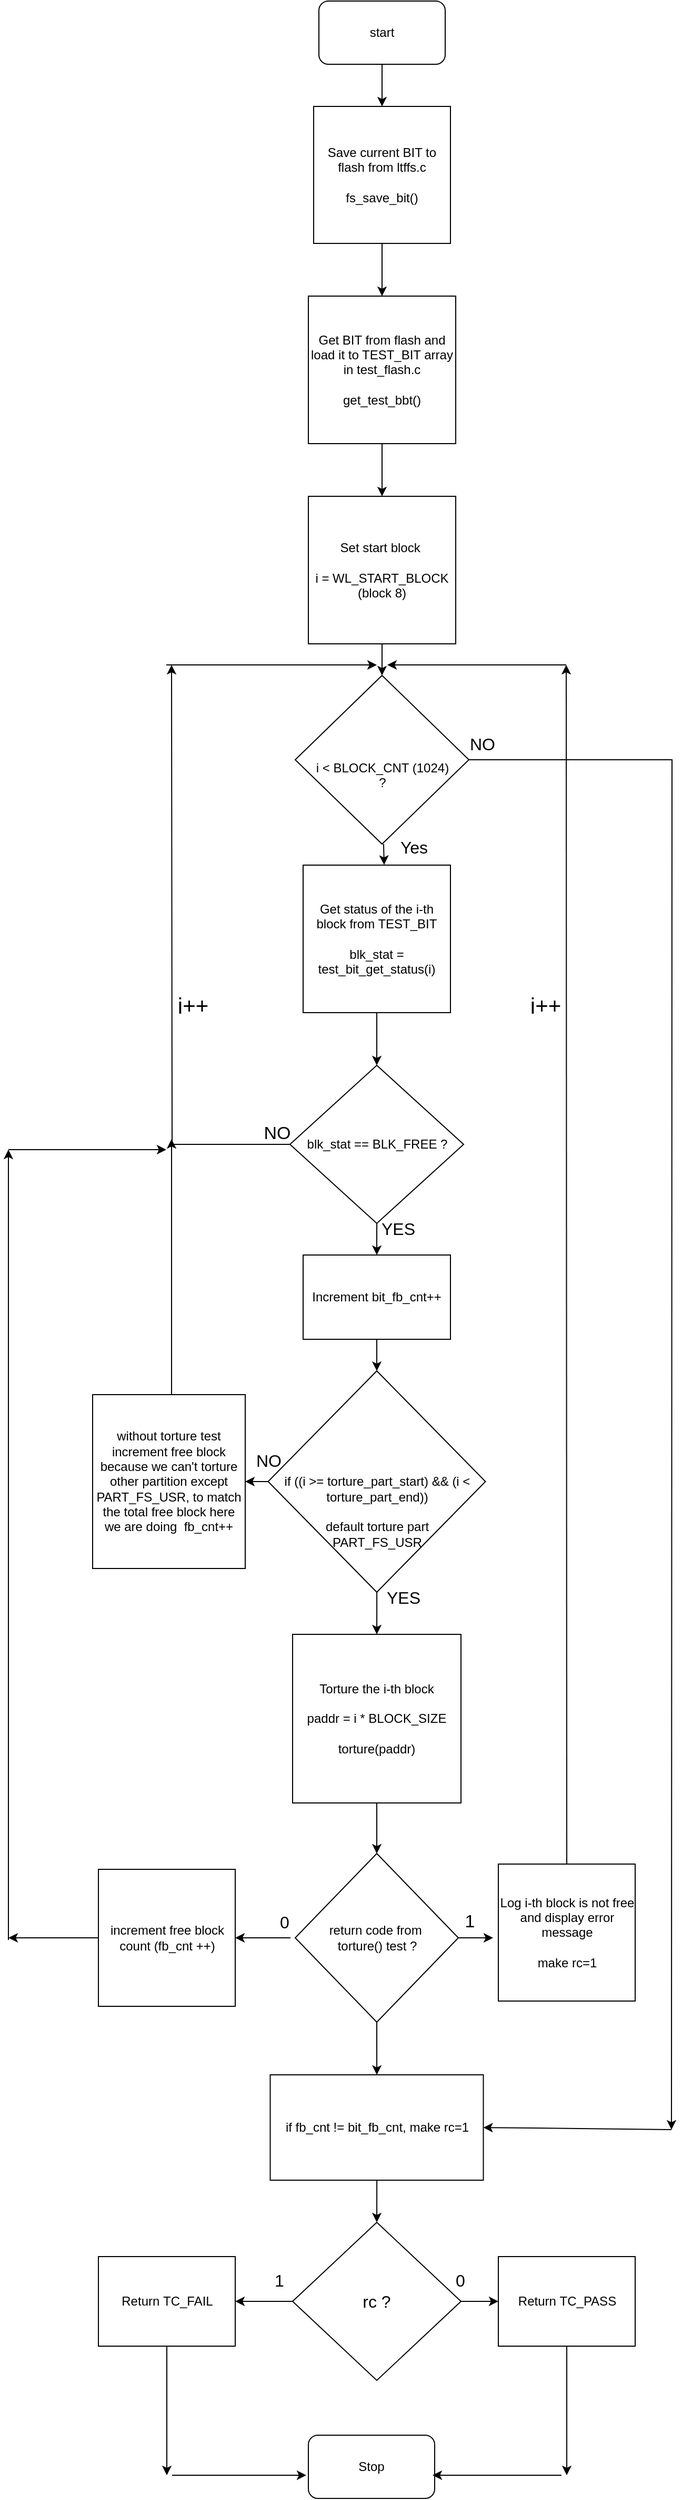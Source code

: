 <mxfile version="24.2.1" type="github">
  <diagram name="Page-1" id="3v_p0arT9vjumwwHP8JX">
    <mxGraphModel dx="1221" dy="733" grid="1" gridSize="10" guides="1" tooltips="1" connect="1" arrows="1" fold="1" page="1" pageScale="1" pageWidth="827" pageHeight="1169" math="0" shadow="0">
      <root>
        <mxCell id="0" />
        <mxCell id="1" parent="0" />
        <mxCell id="4gxvxBFfsv67P0vdj7MG-8" style="edgeStyle=orthogonalEdgeStyle;rounded=0;orthogonalLoop=1;jettySize=auto;html=1;exitX=0.5;exitY=1;exitDx=0;exitDy=0;entryX=0.5;entryY=0;entryDx=0;entryDy=0;" parent="1" source="4gxvxBFfsv67P0vdj7MG-1" target="4gxvxBFfsv67P0vdj7MG-2" edge="1">
          <mxGeometry relative="1" as="geometry" />
        </mxCell>
        <mxCell id="4gxvxBFfsv67P0vdj7MG-1" value="start" style="rounded=1;whiteSpace=wrap;html=1;" parent="1" vertex="1">
          <mxGeometry x="345" y="10" width="120" height="60" as="geometry" />
        </mxCell>
        <mxCell id="4gxvxBFfsv67P0vdj7MG-9" style="edgeStyle=orthogonalEdgeStyle;rounded=0;orthogonalLoop=1;jettySize=auto;html=1;exitX=0.5;exitY=1;exitDx=0;exitDy=0;entryX=0.5;entryY=0;entryDx=0;entryDy=0;" parent="1" source="4gxvxBFfsv67P0vdj7MG-2" target="4gxvxBFfsv67P0vdj7MG-3" edge="1">
          <mxGeometry relative="1" as="geometry" />
        </mxCell>
        <mxCell id="4gxvxBFfsv67P0vdj7MG-2" value="Save current BIT to flash from ltffs.c&lt;div&gt;&lt;br&gt;&lt;/div&gt;&lt;div&gt;fs_save_bit()&lt;br&gt;&lt;/div&gt;" style="whiteSpace=wrap;html=1;aspect=fixed;" parent="1" vertex="1">
          <mxGeometry x="340" y="110" width="130" height="130" as="geometry" />
        </mxCell>
        <mxCell id="4gxvxBFfsv67P0vdj7MG-10" style="edgeStyle=orthogonalEdgeStyle;rounded=0;orthogonalLoop=1;jettySize=auto;html=1;exitX=0.5;exitY=1;exitDx=0;exitDy=0;entryX=0.5;entryY=0;entryDx=0;entryDy=0;" parent="1" source="4gxvxBFfsv67P0vdj7MG-3" target="4gxvxBFfsv67P0vdj7MG-4" edge="1">
          <mxGeometry relative="1" as="geometry" />
        </mxCell>
        <mxCell id="4gxvxBFfsv67P0vdj7MG-3" value="Get BIT from flash and load it to TEST_BIT array in test_flash.c&lt;br&gt;&lt;br&gt;get_test_bbt()" style="whiteSpace=wrap;html=1;aspect=fixed;" parent="1" vertex="1">
          <mxGeometry x="335" y="290" width="140" height="140" as="geometry" />
        </mxCell>
        <mxCell id="4gxvxBFfsv67P0vdj7MG-44" value="" style="edgeStyle=orthogonalEdgeStyle;rounded=0;orthogonalLoop=1;jettySize=auto;html=1;" parent="1" source="4gxvxBFfsv67P0vdj7MG-4" target="4gxvxBFfsv67P0vdj7MG-41" edge="1">
          <mxGeometry relative="1" as="geometry" />
        </mxCell>
        <mxCell id="4gxvxBFfsv67P0vdj7MG-4" value="Set start block&amp;nbsp;&lt;div&gt;&lt;br&gt;&lt;/div&gt;&lt;div&gt;i =&amp;nbsp;WL_START_BLOCK&lt;/div&gt;&lt;div&gt;(block 8)&lt;/div&gt;" style="whiteSpace=wrap;html=1;aspect=fixed;" parent="1" vertex="1">
          <mxGeometry x="335" y="480" width="140" height="140" as="geometry" />
        </mxCell>
        <mxCell id="4gxvxBFfsv67P0vdj7MG-15" style="edgeStyle=orthogonalEdgeStyle;rounded=0;orthogonalLoop=1;jettySize=auto;html=1;" parent="1" source="4gxvxBFfsv67P0vdj7MG-5" edge="1">
          <mxGeometry relative="1" as="geometry">
            <mxPoint x="205" y="640" as="targetPoint" />
          </mxGeometry>
        </mxCell>
        <mxCell id="4gxvxBFfsv67P0vdj7MG-5" value="blk_stat == BLK_FREE ?" style="rhombus;whiteSpace=wrap;html=1;" parent="1" vertex="1">
          <mxGeometry x="317.5" y="1020" width="165" height="150" as="geometry" />
        </mxCell>
        <mxCell id="4gxvxBFfsv67P0vdj7MG-13" style="edgeStyle=orthogonalEdgeStyle;rounded=0;orthogonalLoop=1;jettySize=auto;html=1;exitX=0.5;exitY=1;exitDx=0;exitDy=0;entryX=0.5;entryY=0;entryDx=0;entryDy=0;" parent="1" source="4gxvxBFfsv67P0vdj7MG-6" target="4gxvxBFfsv67P0vdj7MG-5" edge="1">
          <mxGeometry relative="1" as="geometry" />
        </mxCell>
        <mxCell id="4gxvxBFfsv67P0vdj7MG-6" value="Get status of the i-th block from TEST_BIT&lt;br&gt;&lt;br&gt;blk_stat = test_bit_get_status(i)" style="whiteSpace=wrap;html=1;aspect=fixed;" parent="1" vertex="1">
          <mxGeometry x="330" y="830" width="140" height="140" as="geometry" />
        </mxCell>
        <mxCell id="4gxvxBFfsv67P0vdj7MG-17" value="" style="endArrow=classic;html=1;rounded=0;" parent="1" edge="1">
          <mxGeometry width="50" height="50" relative="1" as="geometry">
            <mxPoint x="200" y="640" as="sourcePoint" />
            <mxPoint x="400" y="640" as="targetPoint" />
          </mxGeometry>
        </mxCell>
        <mxCell id="4gxvxBFfsv67P0vdj7MG-18" value="NO" style="text;html=1;align=center;verticalAlign=middle;resizable=0;points=[];autosize=1;strokeColor=none;fillColor=none;fontSize=17;" parent="1" vertex="1">
          <mxGeometry x="280" y="1070" width="50" height="30" as="geometry" />
        </mxCell>
        <mxCell id="4gxvxBFfsv67P0vdj7MG-20" value="i++" style="text;html=1;align=center;verticalAlign=middle;resizable=0;points=[];autosize=1;strokeColor=none;fillColor=none;fontSize=21;" parent="1" vertex="1">
          <mxGeometry x="200" y="943" width="50" height="40" as="geometry" />
        </mxCell>
        <mxCell id="2WBMr5JfwW9Vrp4sROON-11" value="" style="edgeStyle=orthogonalEdgeStyle;rounded=0;orthogonalLoop=1;jettySize=auto;html=1;" edge="1" parent="1" source="4gxvxBFfsv67P0vdj7MG-23" target="4gxvxBFfsv67P0vdj7MG-25">
          <mxGeometry relative="1" as="geometry" />
        </mxCell>
        <mxCell id="4gxvxBFfsv67P0vdj7MG-23" value="Torture the i-th block&lt;div&gt;&lt;br&gt;paddr = i * BLOCK_SIZE&lt;br&gt;&lt;br&gt;torture(paddr)&lt;br&gt;&lt;/div&gt;" style="whiteSpace=wrap;html=1;aspect=fixed;" parent="1" vertex="1">
          <mxGeometry x="320" y="1560" width="160" height="160" as="geometry" />
        </mxCell>
        <mxCell id="4gxvxBFfsv67P0vdj7MG-33" style="edgeStyle=orthogonalEdgeStyle;rounded=0;orthogonalLoop=1;jettySize=auto;html=1;entryX=1;entryY=0.5;entryDx=0;entryDy=0;" parent="1" edge="1">
          <mxGeometry relative="1" as="geometry">
            <mxPoint x="318" y="1848" as="sourcePoint" />
            <mxPoint x="265.5" y="1848" as="targetPoint" />
          </mxGeometry>
        </mxCell>
        <mxCell id="4gxvxBFfsv67P0vdj7MG-35" style="edgeStyle=orthogonalEdgeStyle;rounded=0;orthogonalLoop=1;jettySize=auto;html=1;entryX=0;entryY=0.5;entryDx=0;entryDy=0;" parent="1" edge="1">
          <mxGeometry relative="1" as="geometry">
            <mxPoint x="473" y="1848" as="sourcePoint" />
            <mxPoint x="510.5" y="1848" as="targetPoint" />
          </mxGeometry>
        </mxCell>
        <mxCell id="2WBMr5JfwW9Vrp4sROON-12" value="" style="edgeStyle=orthogonalEdgeStyle;rounded=0;orthogonalLoop=1;jettySize=auto;html=1;" edge="1" parent="1" source="4gxvxBFfsv67P0vdj7MG-25" target="4gxvxBFfsv67P0vdj7MG-51">
          <mxGeometry relative="1" as="geometry" />
        </mxCell>
        <mxCell id="4gxvxBFfsv67P0vdj7MG-25" value="return code from&amp;nbsp;&lt;div&gt;torture() test ?&lt;/div&gt;" style="rhombus;whiteSpace=wrap;html=1;" parent="1" vertex="1">
          <mxGeometry x="322.5" y="1768" width="155" height="160" as="geometry" />
        </mxCell>
        <mxCell id="4gxvxBFfsv67P0vdj7MG-28" value="YES" style="text;html=1;align=center;verticalAlign=middle;resizable=0;points=[];autosize=1;strokeColor=none;fillColor=none;fontSize=16;" parent="1" vertex="1">
          <mxGeometry x="390" y="1160" width="60" height="30" as="geometry" />
        </mxCell>
        <mxCell id="4gxvxBFfsv67P0vdj7MG-32" style="edgeStyle=orthogonalEdgeStyle;rounded=0;orthogonalLoop=1;jettySize=auto;html=1;" parent="1" edge="1">
          <mxGeometry relative="1" as="geometry">
            <mxPoint x="205" y="1090" as="targetPoint" />
            <mxPoint x="205" y="1395" as="sourcePoint" />
          </mxGeometry>
        </mxCell>
        <mxCell id="4gxvxBFfsv67P0vdj7MG-30" value="&lt;div&gt;increment free block count (fb_cnt ++)&lt;/div&gt;" style="whiteSpace=wrap;html=1;aspect=fixed;" parent="1" vertex="1">
          <mxGeometry x="135.5" y="1783" width="130" height="130" as="geometry" />
        </mxCell>
        <mxCell id="4gxvxBFfsv67P0vdj7MG-36" style="edgeStyle=orthogonalEdgeStyle;rounded=0;orthogonalLoop=1;jettySize=auto;html=1;exitX=0.5;exitY=0;exitDx=0;exitDy=0;" parent="1" edge="1" source="4gxvxBFfsv67P0vdj7MG-34">
          <mxGeometry relative="1" as="geometry">
            <mxPoint x="580" y="640" as="targetPoint" />
            <mxPoint x="580" y="1390" as="sourcePoint" />
          </mxGeometry>
        </mxCell>
        <mxCell id="4gxvxBFfsv67P0vdj7MG-34" value="Log i-th block is not free and display error message&lt;br&gt;&lt;br&gt;make rc=1" style="whiteSpace=wrap;html=1;aspect=fixed;" parent="1" vertex="1">
          <mxGeometry x="515.5" y="1778" width="130" height="130" as="geometry" />
        </mxCell>
        <mxCell id="4gxvxBFfsv67P0vdj7MG-37" value="" style="endArrow=classic;html=1;rounded=0;" parent="1" edge="1">
          <mxGeometry width="50" height="50" relative="1" as="geometry">
            <mxPoint x="580" y="640" as="sourcePoint" />
            <mxPoint x="410" y="640" as="targetPoint" />
          </mxGeometry>
        </mxCell>
        <mxCell id="4gxvxBFfsv67P0vdj7MG-38" value="1" style="text;html=1;align=center;verticalAlign=middle;resizable=0;points=[];autosize=1;strokeColor=none;fillColor=none;fontSize=17;" parent="1" vertex="1">
          <mxGeometry x="473.25" y="1818" width="30" height="30" as="geometry" />
        </mxCell>
        <mxCell id="4gxvxBFfsv67P0vdj7MG-39" value="0" style="text;html=1;align=center;verticalAlign=middle;resizable=0;points=[];autosize=1;strokeColor=none;fillColor=none;fontSize=16;" parent="1" vertex="1">
          <mxGeometry x="296.75" y="1818" width="30" height="30" as="geometry" />
        </mxCell>
        <mxCell id="4gxvxBFfsv67P0vdj7MG-40" value="i++" style="text;html=1;align=center;verticalAlign=middle;resizable=0;points=[];autosize=1;strokeColor=none;fillColor=none;fontSize=21;" parent="1" vertex="1">
          <mxGeometry x="535" y="943" width="50" height="40" as="geometry" />
        </mxCell>
        <mxCell id="4gxvxBFfsv67P0vdj7MG-48" style="edgeStyle=orthogonalEdgeStyle;rounded=0;orthogonalLoop=1;jettySize=auto;html=1;" parent="1" source="4gxvxBFfsv67P0vdj7MG-41" edge="1">
          <mxGeometry relative="1" as="geometry">
            <mxPoint x="680" y="2030" as="targetPoint" />
          </mxGeometry>
        </mxCell>
        <mxCell id="4gxvxBFfsv67P0vdj7MG-41" value="&lt;br&gt;&lt;br&gt;i &amp;lt; BLOCK_CNT (1024)&lt;br&gt;?" style="rhombus;whiteSpace=wrap;html=1;" parent="1" vertex="1">
          <mxGeometry x="322.5" y="650" width="165" height="160" as="geometry" />
        </mxCell>
        <mxCell id="4gxvxBFfsv67P0vdj7MG-46" value="" style="endArrow=classic;html=1;rounded=0;entryX=0.55;entryY=-0.002;entryDx=0;entryDy=0;exitX=0.53;exitY=1;exitDx=0;exitDy=0;entryPerimeter=0;exitPerimeter=0;" parent="1" target="4gxvxBFfsv67P0vdj7MG-6" edge="1">
          <mxGeometry width="50" height="50" relative="1" as="geometry">
            <mxPoint x="406.47" y="810" as="sourcePoint" />
            <mxPoint x="403.52" y="829.58" as="targetPoint" />
          </mxGeometry>
        </mxCell>
        <mxCell id="4gxvxBFfsv67P0vdj7MG-47" value="&lt;font style=&quot;font-size: 16px;&quot;&gt;Yes&lt;/font&gt;" style="text;html=1;align=center;verticalAlign=middle;resizable=0;points=[];autosize=1;strokeColor=none;fillColor=none;" parent="1" vertex="1">
          <mxGeometry x="410" y="798" width="50" height="30" as="geometry" />
        </mxCell>
        <mxCell id="4gxvxBFfsv67P0vdj7MG-49" value="&lt;font style=&quot;font-size: 16px;&quot;&gt;NO&lt;/font&gt;" style="text;html=1;align=center;verticalAlign=middle;resizable=0;points=[];autosize=1;strokeColor=none;fillColor=none;" parent="1" vertex="1">
          <mxGeometry x="475" y="700" width="50" height="30" as="geometry" />
        </mxCell>
        <mxCell id="4gxvxBFfsv67P0vdj7MG-55" value="" style="edgeStyle=orthogonalEdgeStyle;rounded=0;orthogonalLoop=1;jettySize=auto;html=1;" parent="1" source="4gxvxBFfsv67P0vdj7MG-51" target="4gxvxBFfsv67P0vdj7MG-53" edge="1">
          <mxGeometry relative="1" as="geometry" />
        </mxCell>
        <mxCell id="4gxvxBFfsv67P0vdj7MG-51" value="if fb_cnt != bit_fb_cnt, make rc=1" style="rounded=0;whiteSpace=wrap;html=1;" parent="1" vertex="1">
          <mxGeometry x="298.75" y="1978" width="202.5" height="100" as="geometry" />
        </mxCell>
        <mxCell id="4gxvxBFfsv67P0vdj7MG-52" value="" style="endArrow=classic;html=1;rounded=0;entryX=1;entryY=0.5;entryDx=0;entryDy=0;" parent="1" target="4gxvxBFfsv67P0vdj7MG-51" edge="1">
          <mxGeometry width="50" height="50" relative="1" as="geometry">
            <mxPoint x="680" y="2030" as="sourcePoint" />
            <mxPoint x="574.5" y="1778" as="targetPoint" />
          </mxGeometry>
        </mxCell>
        <mxCell id="4gxvxBFfsv67P0vdj7MG-58" value="" style="edgeStyle=orthogonalEdgeStyle;rounded=0;orthogonalLoop=1;jettySize=auto;html=1;" parent="1" source="4gxvxBFfsv67P0vdj7MG-53" target="4gxvxBFfsv67P0vdj7MG-56" edge="1">
          <mxGeometry relative="1" as="geometry" />
        </mxCell>
        <mxCell id="4gxvxBFfsv67P0vdj7MG-59" value="" style="edgeStyle=orthogonalEdgeStyle;rounded=0;orthogonalLoop=1;jettySize=auto;html=1;" parent="1" source="4gxvxBFfsv67P0vdj7MG-53" target="4gxvxBFfsv67P0vdj7MG-57" edge="1">
          <mxGeometry relative="1" as="geometry" />
        </mxCell>
        <mxCell id="4gxvxBFfsv67P0vdj7MG-53" value="&lt;font style=&quot;font-size: 16px;&quot;&gt;rc ?&lt;/font&gt;" style="rhombus;whiteSpace=wrap;html=1;" parent="1" vertex="1">
          <mxGeometry x="320" y="2118" width="160" height="150" as="geometry" />
        </mxCell>
        <mxCell id="4gxvxBFfsv67P0vdj7MG-61" style="edgeStyle=orthogonalEdgeStyle;rounded=0;orthogonalLoop=1;jettySize=auto;html=1;" parent="1" source="4gxvxBFfsv67P0vdj7MG-56" edge="1">
          <mxGeometry relative="1" as="geometry">
            <mxPoint x="200.5" y="2358" as="targetPoint" />
          </mxGeometry>
        </mxCell>
        <mxCell id="4gxvxBFfsv67P0vdj7MG-56" value="Return&amp;nbsp;TC_FAIL" style="rounded=0;whiteSpace=wrap;html=1;" parent="1" vertex="1">
          <mxGeometry x="135.5" y="2150.5" width="130" height="85" as="geometry" />
        </mxCell>
        <mxCell id="4gxvxBFfsv67P0vdj7MG-62" style="edgeStyle=orthogonalEdgeStyle;rounded=0;orthogonalLoop=1;jettySize=auto;html=1;" parent="1" source="4gxvxBFfsv67P0vdj7MG-57" edge="1">
          <mxGeometry relative="1" as="geometry">
            <mxPoint x="580.5" y="2358" as="targetPoint" />
          </mxGeometry>
        </mxCell>
        <mxCell id="4gxvxBFfsv67P0vdj7MG-57" value="Return&amp;nbsp;TC_PASS" style="rounded=0;whiteSpace=wrap;html=1;" parent="1" vertex="1">
          <mxGeometry x="515.5" y="2150.5" width="130" height="85" as="geometry" />
        </mxCell>
        <mxCell id="4gxvxBFfsv67P0vdj7MG-60" value="Stop" style="rounded=1;whiteSpace=wrap;html=1;" parent="1" vertex="1">
          <mxGeometry x="335" y="2320" width="120" height="60" as="geometry" />
        </mxCell>
        <mxCell id="4gxvxBFfsv67P0vdj7MG-63" value="" style="endArrow=classic;html=1;rounded=0;entryX=0;entryY=0.5;entryDx=0;entryDy=0;" parent="1" edge="1">
          <mxGeometry width="50" height="50" relative="1" as="geometry">
            <mxPoint x="205.5" y="2358" as="sourcePoint" />
            <mxPoint x="333" y="2358" as="targetPoint" />
          </mxGeometry>
        </mxCell>
        <mxCell id="4gxvxBFfsv67P0vdj7MG-64" value="" style="endArrow=classic;html=1;rounded=0;entryX=1;entryY=0.5;entryDx=0;entryDy=0;" parent="1" edge="1">
          <mxGeometry width="50" height="50" relative="1" as="geometry">
            <mxPoint x="575.5" y="2358" as="sourcePoint" />
            <mxPoint x="453" y="2358" as="targetPoint" />
          </mxGeometry>
        </mxCell>
        <mxCell id="4gxvxBFfsv67P0vdj7MG-65" value="&lt;font style=&quot;font-size: 16px;&quot;&gt;1&lt;/font&gt;" style="text;html=1;align=center;verticalAlign=middle;resizable=0;points=[];autosize=1;strokeColor=none;fillColor=none;" parent="1" vertex="1">
          <mxGeometry x="291.75" y="2158" width="30" height="30" as="geometry" />
        </mxCell>
        <mxCell id="4gxvxBFfsv67P0vdj7MG-66" value="&lt;font style=&quot;font-size: 16px;&quot;&gt;0&lt;/font&gt;" style="text;html=1;align=center;verticalAlign=middle;resizable=0;points=[];autosize=1;strokeColor=none;fillColor=none;" parent="1" vertex="1">
          <mxGeometry x="464.25" y="2158" width="30" height="30" as="geometry" />
        </mxCell>
        <mxCell id="2WBMr5JfwW9Vrp4sROON-7" value="" style="edgeStyle=orthogonalEdgeStyle;rounded=0;orthogonalLoop=1;jettySize=auto;html=1;" edge="1" parent="1" source="2WBMr5JfwW9Vrp4sROON-2" target="2WBMr5JfwW9Vrp4sROON-4">
          <mxGeometry relative="1" as="geometry" />
        </mxCell>
        <mxCell id="2WBMr5JfwW9Vrp4sROON-2" value="Increment bit_fb_cnt++" style="rounded=0;whiteSpace=wrap;html=1;" vertex="1" parent="1">
          <mxGeometry x="330" y="1200" width="140" height="80" as="geometry" />
        </mxCell>
        <mxCell id="2WBMr5JfwW9Vrp4sROON-6" value="" style="edgeStyle=orthogonalEdgeStyle;rounded=0;orthogonalLoop=1;jettySize=auto;html=1;" edge="1" parent="1" source="2WBMr5JfwW9Vrp4sROON-4" target="2WBMr5JfwW9Vrp4sROON-5">
          <mxGeometry relative="1" as="geometry" />
        </mxCell>
        <mxCell id="2WBMr5JfwW9Vrp4sROON-10" value="" style="edgeStyle=orthogonalEdgeStyle;rounded=0;orthogonalLoop=1;jettySize=auto;html=1;" edge="1" parent="1" source="2WBMr5JfwW9Vrp4sROON-4" target="4gxvxBFfsv67P0vdj7MG-23">
          <mxGeometry relative="1" as="geometry" />
        </mxCell>
        <mxCell id="2WBMr5JfwW9Vrp4sROON-4" value="&lt;br&gt;&lt;br&gt;&lt;br&gt;&lt;br&gt;if ((i &amp;gt;= torture_part_start) &amp;amp;&amp;amp; (i &amp;lt; torture_part_end))&lt;br&gt;&lt;br&gt;default torture part &lt;br&gt;PART_FS_USR" style="rhombus;whiteSpace=wrap;html=1;" vertex="1" parent="1">
          <mxGeometry x="296.75" y="1310" width="206.5" height="210" as="geometry" />
        </mxCell>
        <mxCell id="2WBMr5JfwW9Vrp4sROON-5" value="without torture test increment free block because we can&#39;t torture other partition except PART_FS_USR, to match the total free block here we are doing&amp;nbsp; fb_cnt++" style="rounded=0;whiteSpace=wrap;html=1;" vertex="1" parent="1">
          <mxGeometry x="130" y="1332.5" width="145" height="165" as="geometry" />
        </mxCell>
        <mxCell id="2WBMr5JfwW9Vrp4sROON-9" value="" style="endArrow=classic;html=1;rounded=0;exitX=0.167;exitY=0.333;exitDx=0;exitDy=0;exitPerimeter=0;entryX=0.5;entryY=0;entryDx=0;entryDy=0;" edge="1" parent="1" source="4gxvxBFfsv67P0vdj7MG-28" target="2WBMr5JfwW9Vrp4sROON-2">
          <mxGeometry width="50" height="50" relative="1" as="geometry">
            <mxPoint x="430" y="1260" as="sourcePoint" />
            <mxPoint x="480" y="1210" as="targetPoint" />
          </mxGeometry>
        </mxCell>
        <mxCell id="2WBMr5JfwW9Vrp4sROON-15" value="" style="endArrow=classic;html=1;rounded=0;" edge="1" parent="1">
          <mxGeometry width="50" height="50" relative="1" as="geometry">
            <mxPoint x="50" y="1850" as="sourcePoint" />
            <mxPoint x="50" y="1100" as="targetPoint" />
          </mxGeometry>
        </mxCell>
        <mxCell id="2WBMr5JfwW9Vrp4sROON-16" value="" style="endArrow=classic;html=1;rounded=0;" edge="1" parent="1">
          <mxGeometry width="50" height="50" relative="1" as="geometry">
            <mxPoint x="50" y="1100" as="sourcePoint" />
            <mxPoint x="200" y="1100" as="targetPoint" />
          </mxGeometry>
        </mxCell>
        <mxCell id="2WBMr5JfwW9Vrp4sROON-18" value="" style="endArrow=classic;html=1;rounded=0;exitX=0;exitY=0.5;exitDx=0;exitDy=0;" edge="1" parent="1" source="4gxvxBFfsv67P0vdj7MG-30">
          <mxGeometry width="50" height="50" relative="1" as="geometry">
            <mxPoint x="430" y="1720" as="sourcePoint" />
            <mxPoint x="50" y="1848" as="targetPoint" />
          </mxGeometry>
        </mxCell>
        <mxCell id="2WBMr5JfwW9Vrp4sROON-19" value="&lt;font style=&quot;font-size: 16px;&quot;&gt;YES&lt;/font&gt;" style="text;html=1;align=center;verticalAlign=middle;resizable=0;points=[];autosize=1;strokeColor=none;fillColor=none;" vertex="1" parent="1">
          <mxGeometry x="395" y="1510" width="60" height="30" as="geometry" />
        </mxCell>
        <mxCell id="2WBMr5JfwW9Vrp4sROON-20" value="&lt;font style=&quot;font-size: 16px;&quot;&gt;NO&lt;/font&gt;" style="text;html=1;align=center;verticalAlign=middle;resizable=0;points=[];autosize=1;strokeColor=none;fillColor=none;" vertex="1" parent="1">
          <mxGeometry x="271.75" y="1380" width="50" height="30" as="geometry" />
        </mxCell>
      </root>
    </mxGraphModel>
  </diagram>
</mxfile>
